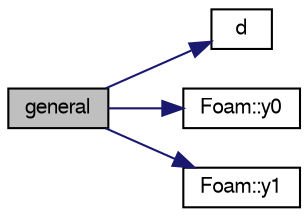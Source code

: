 digraph "general"
{
  bgcolor="transparent";
  edge [fontname="FreeSans",fontsize="10",labelfontname="FreeSans",labelfontsize="10"];
  node [fontname="FreeSans",fontsize="10",shape=record];
  rankdir="LR";
  Node0 [label="general",height=0.2,width=0.4,color="black", fillcolor="grey75", style="filled", fontcolor="black"];
  Node0 -> Node1 [color="midnightblue",fontsize="10",style="solid",fontname="FreeSans"];
  Node1 [label="d",height=0.2,width=0.4,color="black",URL="$a38951.html#aa182a9055736468dd160f12649a01fd1"];
  Node0 -> Node2 [color="midnightblue",fontsize="10",style="solid",fontname="FreeSans"];
  Node2 [label="Foam::y0",height=0.2,width=0.4,color="black",URL="$a21124.html#a30cc5927b23ad62902bfeab8cc64ef1b"];
  Node0 -> Node3 [color="midnightblue",fontsize="10",style="solid",fontname="FreeSans"];
  Node3 [label="Foam::y1",height=0.2,width=0.4,color="black",URL="$a21124.html#a7e98eb36b7cdbd7648def4d7b3fbe0a7"];
}
